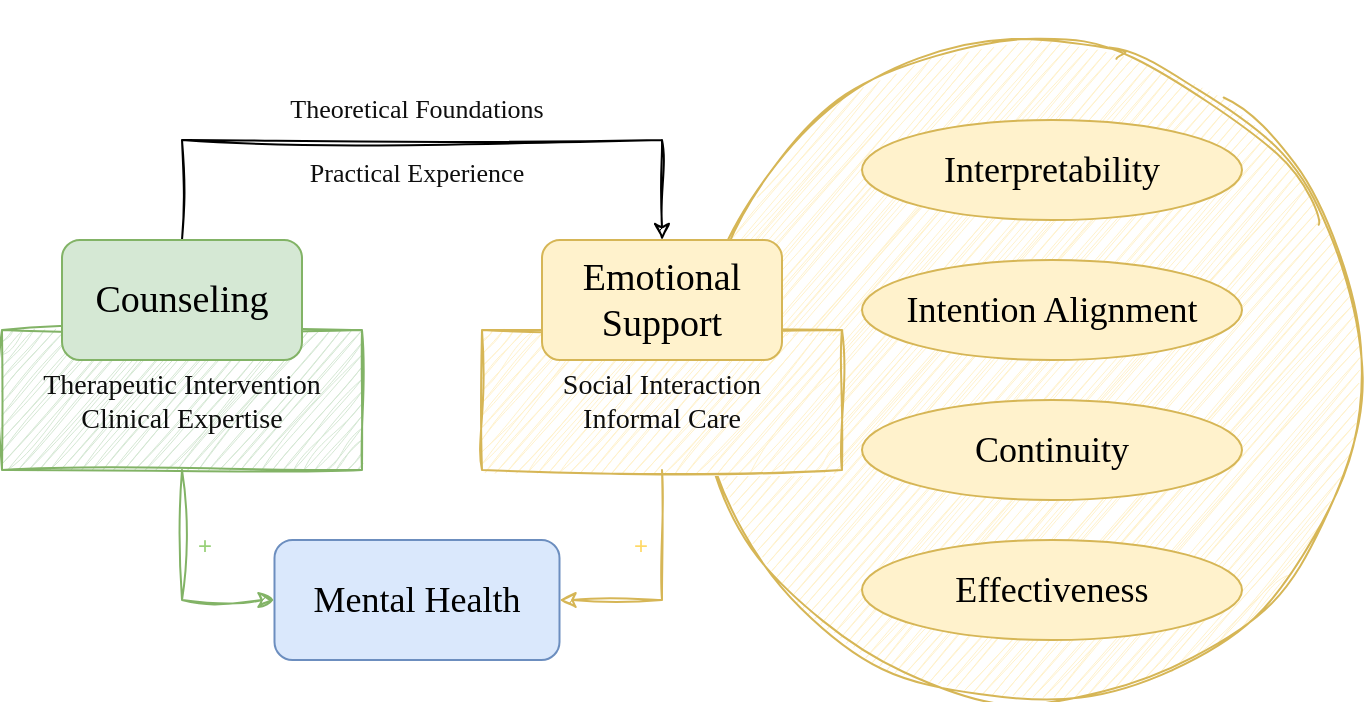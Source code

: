 <mxfile version="25.0.3">
  <diagram name="第 1 页" id="1yVaYk0rBe0aMYbrsP3v">
    <mxGraphModel dx="937" dy="525" grid="0" gridSize="10" guides="1" tooltips="1" connect="1" arrows="1" fold="1" page="1" pageScale="1" pageWidth="888" pageHeight="500" math="0" shadow="0">
      <root>
        <mxCell id="0" />
        <mxCell id="1" parent="0" />
        <mxCell id="ekbLbkOoTWBVTehAWl5b-20" value="" style="ellipse;whiteSpace=wrap;html=1;aspect=fixed;fillColor=#fff2cc;strokeColor=#d6b656;shadow=0;sketch=1;curveFitting=1;jiggle=2;" vertex="1" parent="1">
          <mxGeometry x="479" y="70" width="330" height="330" as="geometry" />
        </mxCell>
        <mxCell id="ekbLbkOoTWBVTehAWl5b-21" value="" style="rounded=0;whiteSpace=wrap;html=1;strokeColor=none;" vertex="1" parent="1">
          <mxGeometry x="369" y="218" width="180" height="70" as="geometry" />
        </mxCell>
        <mxCell id="ekbLbkOoTWBVTehAWl5b-26" style="edgeStyle=orthogonalEdgeStyle;rounded=0;orthogonalLoop=1;jettySize=auto;html=1;entryX=1;entryY=0.5;entryDx=0;entryDy=0;fillColor=#fff2cc;strokeColor=#d6b656;exitX=0.5;exitY=1;exitDx=0;exitDy=0;sketch=1;curveFitting=1;jiggle=2;" edge="1" parent="1" source="ekbLbkOoTWBVTehAWl5b-4" target="ekbLbkOoTWBVTehAWl5b-30">
          <mxGeometry relative="1" as="geometry">
            <mxPoint x="431.5" y="350" as="targetPoint" />
          </mxGeometry>
        </mxCell>
        <mxCell id="ekbLbkOoTWBVTehAWl5b-4" value="&lt;p class=&quot;p1&quot; style=&quot;margin: 0px; font-variant-numeric: normal; font-variant-east-asian: normal; font-variant-alternates: normal; font-size-adjust: none; font-kerning: auto; font-optical-sizing: auto; font-feature-settings: normal; font-variation-settings: normal; font-variant-position: normal; font-stretch: normal; line-height: normal;&quot;&gt;&lt;span style=&quot;background-color: initial;&quot;&gt;&lt;font color=&quot;#0e0e0e&quot; face=&quot;Comic Sans MS&quot;&gt;Social Interaction&lt;/font&gt;&lt;/span&gt;&lt;/p&gt;&lt;p class=&quot;p1&quot; style=&quot;margin: 0px; font-variant-numeric: normal; font-variant-east-asian: normal; font-variant-alternates: normal; font-size-adjust: none; font-kerning: auto; font-optical-sizing: auto; font-feature-settings: normal; font-variation-settings: normal; font-variant-position: normal; font-stretch: normal; line-height: normal;&quot;&gt;&lt;span style=&quot;color: rgb(14, 14, 14); font-family: &amp;quot;Comic Sans MS&amp;quot;; background-color: initial;&quot;&gt;Informal Care&lt;/span&gt;&lt;/p&gt;" style="whiteSpace=wrap;html=1;sketch=1;curveFitting=1;jiggle=2;fillColor=#fff2cc;strokeColor=#d6b656;fontSize=14;align=center;" vertex="1" parent="1">
          <mxGeometry x="369" y="215" width="180" height="70" as="geometry" />
        </mxCell>
        <mxCell id="ekbLbkOoTWBVTehAWl5b-25" style="edgeStyle=orthogonalEdgeStyle;rounded=0;orthogonalLoop=1;jettySize=auto;html=1;entryX=0;entryY=0.5;entryDx=0;entryDy=0;fillColor=#d5e8d4;strokeColor=#82b366;sketch=1;curveFitting=1;jiggle=2;" edge="1" parent="1" source="ekbLbkOoTWBVTehAWl5b-3" target="ekbLbkOoTWBVTehAWl5b-30">
          <mxGeometry relative="1" as="geometry">
            <mxPoint x="241.5" y="350" as="targetPoint" />
          </mxGeometry>
        </mxCell>
        <mxCell id="ekbLbkOoTWBVTehAWl5b-3" value="&lt;p style=&quot;margin: 0px; font-variant-numeric: normal; font-variant-east-asian: normal; font-variant-alternates: normal; font-size-adjust: none; font-kerning: auto; font-optical-sizing: auto; font-feature-settings: normal; font-variation-settings: normal; font-variant-position: normal; font-stretch: normal; line-height: normal; color: rgb(14, 14, 14);&quot; class=&quot;p1&quot;&gt;&lt;font face=&quot;Comic Sans MS&quot;&gt;Therapeutic Intervention&lt;/font&gt;&lt;/p&gt;&lt;p style=&quot;margin: 0px; font-variant-numeric: normal; font-variant-east-asian: normal; font-variant-alternates: normal; font-size-adjust: none; font-kerning: auto; font-optical-sizing: auto; font-feature-settings: normal; font-variation-settings: normal; font-variant-position: normal; font-stretch: normal; line-height: normal;&quot; class=&quot;p1&quot;&gt;&lt;font face=&quot;Comic Sans MS&quot;&gt;&lt;font color=&quot;#0e0e0e&quot;&gt;&lt;span&gt;Clinical Expertise&lt;/span&gt;&lt;/font&gt;&lt;/font&gt;&lt;/p&gt;" style="whiteSpace=wrap;html=1;sketch=1;curveFitting=1;jiggle=2;fillColor=#d5e8d4;strokeColor=#82b366;align=center;fontSize=14;" vertex="1" parent="1">
          <mxGeometry x="129" y="215" width="180" height="70" as="geometry" />
        </mxCell>
        <mxCell id="ekbLbkOoTWBVTehAWl5b-12" style="edgeStyle=orthogonalEdgeStyle;rounded=0;orthogonalLoop=1;jettySize=auto;html=1;entryX=0.5;entryY=0;entryDx=0;entryDy=0;exitX=0.5;exitY=0;exitDx=0;exitDy=0;sketch=1;curveFitting=1;jiggle=2;" edge="1" parent="1" source="ekbLbkOoTWBVTehAWl5b-1" target="ekbLbkOoTWBVTehAWl5b-2">
          <mxGeometry relative="1" as="geometry">
            <Array as="points">
              <mxPoint x="219" y="120" />
              <mxPoint x="459" y="120" />
            </Array>
          </mxGeometry>
        </mxCell>
        <mxCell id="ekbLbkOoTWBVTehAWl5b-1" value="&lt;font style=&quot;font-size: 19px;&quot; face=&quot;Comic Sans MS&quot;&gt;Counseling&lt;/font&gt;" style="rounded=1;whiteSpace=wrap;html=1;fillColor=#d5e8d4;strokeColor=#82b366;" vertex="1" parent="1">
          <mxGeometry x="159" y="170" width="120" height="60" as="geometry" />
        </mxCell>
        <mxCell id="ekbLbkOoTWBVTehAWl5b-2" value="&lt;font style=&quot;font-size: 19px;&quot; face=&quot;Comic Sans MS&quot;&gt;Emotional Support&lt;/font&gt;" style="rounded=1;whiteSpace=wrap;html=1;fillColor=#fff2cc;strokeColor=#d6b656;" vertex="1" parent="1">
          <mxGeometry x="399" y="170" width="120" height="60" as="geometry" />
        </mxCell>
        <mxCell id="ekbLbkOoTWBVTehAWl5b-13" value="&lt;p class=&quot;p1&quot; style=&quot;margin: 0px; font-variant-numeric: normal; font-variant-east-asian: normal; font-variant-alternates: normal; font-size-adjust: none; font-kerning: auto; font-optical-sizing: auto; font-feature-settings: normal; font-variation-settings: normal; font-variant-position: normal; font-stretch: normal; line-height: normal; color: rgb(14, 14, 14); text-align: start; text-wrap-mode: wrap;&quot;&gt;&lt;br&gt;&lt;/p&gt;" style="text;html=1;align=center;verticalAlign=middle;resizable=0;points=[];autosize=1;strokeColor=none;fillColor=none;fontSize=13;fontFamily=Comic Sans MS;fontStyle=0" vertex="1" parent="1">
          <mxGeometry x="374" y="50" width="20" height="30" as="geometry" />
        </mxCell>
        <mxCell id="ekbLbkOoTWBVTehAWl5b-19" value="&lt;p class=&quot;p1&quot; style=&quot;font-variant-numeric: normal; font-variant-east-asian: normal; font-variant-alternates: normal; font-size-adjust: none; font-kerning: auto; font-optical-sizing: auto; font-feature-settings: normal; font-variation-settings: normal; font-variant-position: normal; font-stretch: normal; font-size: 13px; line-height: normal; font-family: &amp;quot;Comic Sans MS&amp;quot;; margin: 0px; color: rgb(14, 14, 14);&quot;&gt;Theoretical Foundations&lt;/p&gt;&lt;p class=&quot;p1&quot; style=&quot;font-variant-numeric: normal; font-variant-east-asian: normal; font-variant-alternates: normal; font-size-adjust: none; font-kerning: auto; font-optical-sizing: auto; font-feature-settings: normal; font-variation-settings: normal; font-variant-position: normal; font-stretch: normal; font-size: 13px; line-height: normal; font-family: &amp;quot;Comic Sans MS&amp;quot;; margin: 0px; color: rgb(14, 14, 14);&quot;&gt;&lt;br&gt;&lt;/p&gt;&lt;p class=&quot;p1&quot; style=&quot;font-variant-numeric: normal; font-variant-east-asian: normal; font-variant-alternates: normal; font-size-adjust: none; font-kerning: auto; font-optical-sizing: auto; font-feature-settings: normal; font-variation-settings: normal; font-variant-position: normal; font-stretch: normal; font-size: 13px; line-height: normal; font-family: &amp;quot;Comic Sans MS&amp;quot;; margin: 0px; color: rgb(14, 14, 14);&quot;&gt;Practical Experience&lt;/p&gt;" style="rounded=0;whiteSpace=wrap;html=1;fillColor=none;strokeColor=none;align=center;" vertex="1" parent="1">
          <mxGeometry x="249" y="90" width="175" height="60" as="geometry" />
        </mxCell>
        <mxCell id="ekbLbkOoTWBVTehAWl5b-30" value="&lt;span style=&quot;font-family: &amp;quot;Comic Sans MS&amp;quot;; font-size: 18px;&quot;&gt;Mental Health&lt;/span&gt;" style="rounded=1;whiteSpace=wrap;html=1;fillColor=#dae8fc;strokeColor=#6c8ebf;" vertex="1" parent="1">
          <mxGeometry x="265.25" y="320" width="142.5" height="60" as="geometry" />
        </mxCell>
        <mxCell id="ekbLbkOoTWBVTehAWl5b-31" value="&lt;span style=&quot;font-family: &amp;quot;Comic Sans MS&amp;quot;; font-size: 18px;&quot;&gt;Interpretability&lt;/span&gt;" style="ellipse;whiteSpace=wrap;html=1;fillColor=#fff2cc;strokeColor=#d6b656;" vertex="1" parent="1">
          <mxGeometry x="559" y="110" width="190" height="50" as="geometry" />
        </mxCell>
        <mxCell id="ekbLbkOoTWBVTehAWl5b-32" value="&lt;font face=&quot;Comic Sans MS&quot;&gt;&lt;span style=&quot;font-size: 18px;&quot;&gt;Intention Alignment&lt;/span&gt;&lt;/font&gt;" style="ellipse;whiteSpace=wrap;html=1;fillColor=#fff2cc;strokeColor=#d6b656;" vertex="1" parent="1">
          <mxGeometry x="559" y="180" width="190" height="50" as="geometry" />
        </mxCell>
        <mxCell id="ekbLbkOoTWBVTehAWl5b-33" value="&lt;font face=&quot;Comic Sans MS&quot;&gt;&lt;span style=&quot;font-size: 18px;&quot;&gt;Continuity&lt;/span&gt;&lt;/font&gt;" style="ellipse;whiteSpace=wrap;html=1;fillColor=#fff2cc;strokeColor=#d6b656;" vertex="1" parent="1">
          <mxGeometry x="559" y="250" width="190" height="50" as="geometry" />
        </mxCell>
        <mxCell id="ekbLbkOoTWBVTehAWl5b-34" value="&lt;font face=&quot;Comic Sans MS&quot;&gt;&lt;span style=&quot;font-size: 18px;&quot;&gt;Effectiveness&lt;/span&gt;&lt;/font&gt;" style="ellipse;whiteSpace=wrap;html=1;fillColor=#fff2cc;strokeColor=#d6b656;" vertex="1" parent="1">
          <mxGeometry x="559" y="320" width="190" height="50" as="geometry" />
        </mxCell>
        <mxCell id="ekbLbkOoTWBVTehAWl5b-35" value="&lt;font color=&quot;#97d077&quot;&gt;+&lt;/font&gt;" style="text;html=1;align=center;verticalAlign=middle;resizable=0;points=[];autosize=1;strokeColor=none;fillColor=none;" vertex="1" parent="1">
          <mxGeometry x="217" y="310" width="25" height="26" as="geometry" />
        </mxCell>
        <mxCell id="ekbLbkOoTWBVTehAWl5b-36" value="&lt;font color=&quot;#ffd966&quot;&gt;+&lt;/font&gt;" style="text;html=1;align=center;verticalAlign=middle;resizable=0;points=[];autosize=1;strokeColor=none;fillColor=none;" vertex="1" parent="1">
          <mxGeometry x="435" y="310" width="25" height="26" as="geometry" />
        </mxCell>
      </root>
    </mxGraphModel>
  </diagram>
</mxfile>

